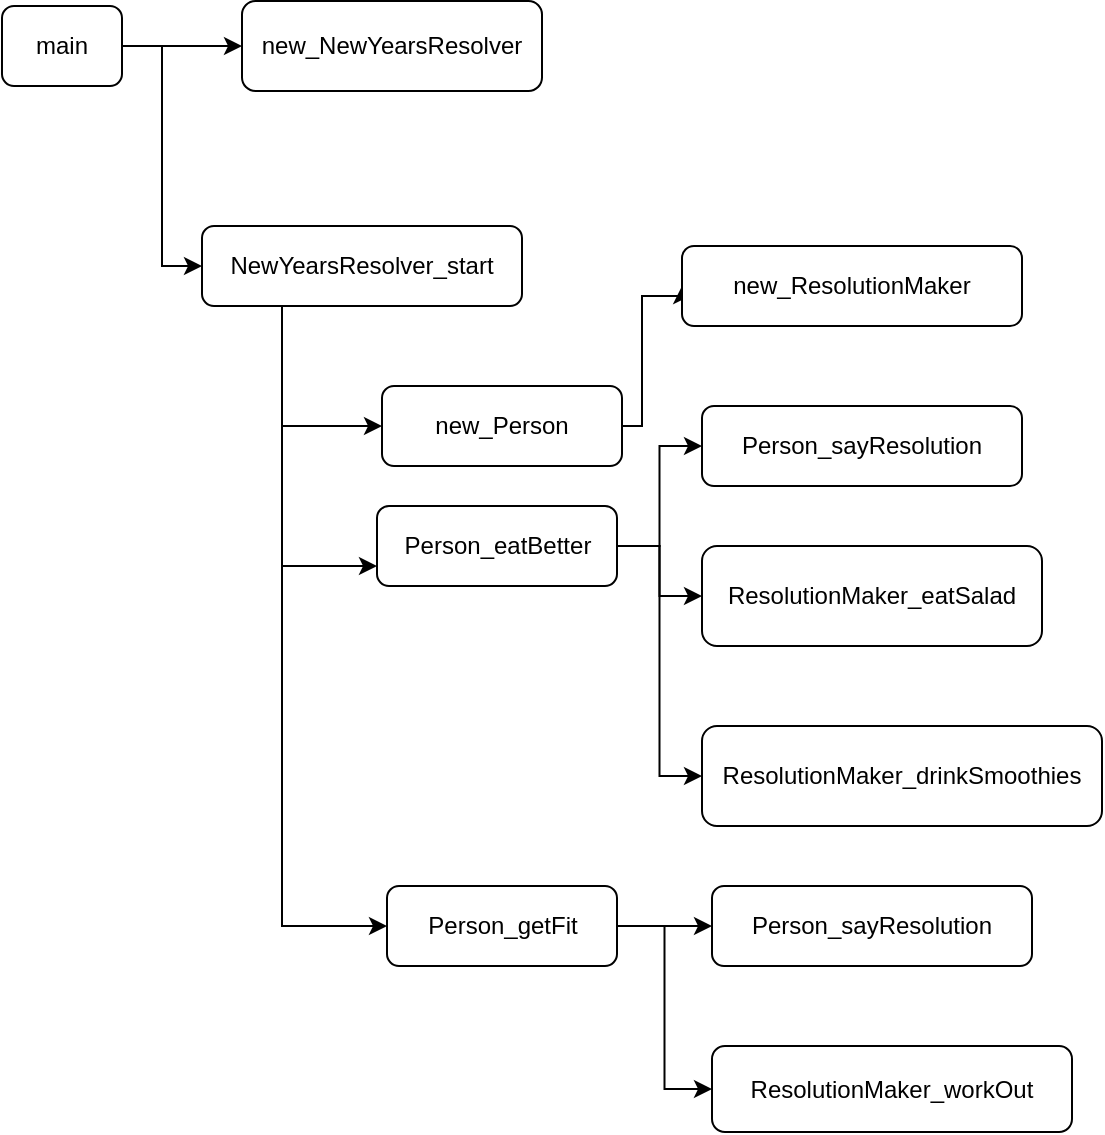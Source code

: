 <mxfile version="21.7.2" type="github">
  <diagram id="C5RBs43oDa-KdzZeNtuy" name="Page-1">
    <mxGraphModel dx="514" dy="722" grid="1" gridSize="10" guides="1" tooltips="1" connect="1" arrows="1" fold="1" page="1" pageScale="1" pageWidth="1169" pageHeight="1654" math="0" shadow="0">
      <root>
        <mxCell id="WIyWlLk6GJQsqaUBKTNV-0" />
        <mxCell id="WIyWlLk6GJQsqaUBKTNV-1" parent="WIyWlLk6GJQsqaUBKTNV-0" />
        <mxCell id="uNniVqdrkMxcKoAqIpW3-3" style="edgeStyle=orthogonalEdgeStyle;rounded=0;orthogonalLoop=1;jettySize=auto;html=1;entryX=0;entryY=0.5;entryDx=0;entryDy=0;" edge="1" parent="WIyWlLk6GJQsqaUBKTNV-1" source="WIyWlLk6GJQsqaUBKTNV-3" target="WIyWlLk6GJQsqaUBKTNV-12">
          <mxGeometry relative="1" as="geometry" />
        </mxCell>
        <mxCell id="uNniVqdrkMxcKoAqIpW3-5" style="edgeStyle=orthogonalEdgeStyle;rounded=0;orthogonalLoop=1;jettySize=auto;html=1;entryX=0;entryY=0.5;entryDx=0;entryDy=0;" edge="1" parent="WIyWlLk6GJQsqaUBKTNV-1" source="WIyWlLk6GJQsqaUBKTNV-3" target="uNniVqdrkMxcKoAqIpW3-0">
          <mxGeometry relative="1" as="geometry" />
        </mxCell>
        <mxCell id="WIyWlLk6GJQsqaUBKTNV-3" value="main" style="rounded=1;whiteSpace=wrap;html=1;fontSize=12;glass=0;strokeWidth=1;shadow=0;" parent="WIyWlLk6GJQsqaUBKTNV-1" vertex="1">
          <mxGeometry x="60" y="140" width="60" height="40" as="geometry" />
        </mxCell>
        <mxCell id="uNniVqdrkMxcKoAqIpW3-11" style="edgeStyle=orthogonalEdgeStyle;rounded=0;orthogonalLoop=1;jettySize=auto;html=1;entryX=0;entryY=0.5;entryDx=0;entryDy=0;" edge="1" parent="WIyWlLk6GJQsqaUBKTNV-1" source="WIyWlLk6GJQsqaUBKTNV-11" target="uNniVqdrkMxcKoAqIpW3-6">
          <mxGeometry relative="1" as="geometry">
            <Array as="points">
              <mxPoint x="380" y="350" />
              <mxPoint x="380" y="285" />
            </Array>
          </mxGeometry>
        </mxCell>
        <mxCell id="WIyWlLk6GJQsqaUBKTNV-11" value="new_Person" style="rounded=1;whiteSpace=wrap;html=1;fontSize=12;glass=0;strokeWidth=1;shadow=0;" parent="WIyWlLk6GJQsqaUBKTNV-1" vertex="1">
          <mxGeometry x="250" y="330" width="120" height="40" as="geometry" />
        </mxCell>
        <mxCell id="uNniVqdrkMxcKoAqIpW3-7" style="edgeStyle=orthogonalEdgeStyle;rounded=0;orthogonalLoop=1;jettySize=auto;html=1;exitX=0.5;exitY=1;exitDx=0;exitDy=0;entryX=0;entryY=0.5;entryDx=0;entryDy=0;" edge="1" parent="WIyWlLk6GJQsqaUBKTNV-1" source="WIyWlLk6GJQsqaUBKTNV-12" target="WIyWlLk6GJQsqaUBKTNV-11">
          <mxGeometry relative="1" as="geometry">
            <Array as="points">
              <mxPoint x="200" y="290" />
              <mxPoint x="200" y="350" />
            </Array>
          </mxGeometry>
        </mxCell>
        <mxCell id="uNniVqdrkMxcKoAqIpW3-20" style="edgeStyle=orthogonalEdgeStyle;rounded=0;orthogonalLoop=1;jettySize=auto;html=1;entryX=0;entryY=0.75;entryDx=0;entryDy=0;" edge="1" parent="WIyWlLk6GJQsqaUBKTNV-1" source="WIyWlLk6GJQsqaUBKTNV-12" target="uNniVqdrkMxcKoAqIpW3-4">
          <mxGeometry relative="1" as="geometry">
            <Array as="points">
              <mxPoint x="200" y="420" />
            </Array>
          </mxGeometry>
        </mxCell>
        <mxCell id="uNniVqdrkMxcKoAqIpW3-21" style="edgeStyle=orthogonalEdgeStyle;rounded=0;orthogonalLoop=1;jettySize=auto;html=1;exitX=0.25;exitY=1;exitDx=0;exitDy=0;entryX=0;entryY=0.5;entryDx=0;entryDy=0;" edge="1" parent="WIyWlLk6GJQsqaUBKTNV-1" source="WIyWlLk6GJQsqaUBKTNV-12" target="uNniVqdrkMxcKoAqIpW3-18">
          <mxGeometry relative="1" as="geometry" />
        </mxCell>
        <mxCell id="WIyWlLk6GJQsqaUBKTNV-12" value="NewYearsResolver_start" style="rounded=1;whiteSpace=wrap;html=1;fontSize=12;glass=0;strokeWidth=1;shadow=0;" parent="WIyWlLk6GJQsqaUBKTNV-1" vertex="1">
          <mxGeometry x="160" y="250" width="160" height="40" as="geometry" />
        </mxCell>
        <mxCell id="uNniVqdrkMxcKoAqIpW3-0" value="new_NewYearsResolver" style="rounded=1;whiteSpace=wrap;html=1;" vertex="1" parent="WIyWlLk6GJQsqaUBKTNV-1">
          <mxGeometry x="180" y="137.5" width="150" height="45" as="geometry" />
        </mxCell>
        <mxCell id="uNniVqdrkMxcKoAqIpW3-14" style="edgeStyle=orthogonalEdgeStyle;rounded=0;orthogonalLoop=1;jettySize=auto;html=1;entryX=0;entryY=0.5;entryDx=0;entryDy=0;" edge="1" parent="WIyWlLk6GJQsqaUBKTNV-1" source="uNniVqdrkMxcKoAqIpW3-4" target="uNniVqdrkMxcKoAqIpW3-12">
          <mxGeometry relative="1" as="geometry" />
        </mxCell>
        <mxCell id="uNniVqdrkMxcKoAqIpW3-15" style="edgeStyle=orthogonalEdgeStyle;rounded=0;orthogonalLoop=1;jettySize=auto;html=1;" edge="1" parent="WIyWlLk6GJQsqaUBKTNV-1" source="uNniVqdrkMxcKoAqIpW3-4" target="uNniVqdrkMxcKoAqIpW3-13">
          <mxGeometry relative="1" as="geometry" />
        </mxCell>
        <mxCell id="uNniVqdrkMxcKoAqIpW3-17" style="edgeStyle=orthogonalEdgeStyle;rounded=0;orthogonalLoop=1;jettySize=auto;html=1;entryX=0;entryY=0.5;entryDx=0;entryDy=0;" edge="1" parent="WIyWlLk6GJQsqaUBKTNV-1" source="uNniVqdrkMxcKoAqIpW3-4" target="uNniVqdrkMxcKoAqIpW3-16">
          <mxGeometry relative="1" as="geometry" />
        </mxCell>
        <mxCell id="uNniVqdrkMxcKoAqIpW3-4" value="Person_eatBetter" style="rounded=1;whiteSpace=wrap;html=1;" vertex="1" parent="WIyWlLk6GJQsqaUBKTNV-1">
          <mxGeometry x="247.5" y="390" width="120" height="40" as="geometry" />
        </mxCell>
        <mxCell id="uNniVqdrkMxcKoAqIpW3-6" value="new_ResolutionMaker" style="rounded=1;whiteSpace=wrap;html=1;" vertex="1" parent="WIyWlLk6GJQsqaUBKTNV-1">
          <mxGeometry x="400" y="260" width="170" height="40" as="geometry" />
        </mxCell>
        <mxCell id="uNniVqdrkMxcKoAqIpW3-12" value="Person_sayResolution" style="rounded=1;whiteSpace=wrap;html=1;" vertex="1" parent="WIyWlLk6GJQsqaUBKTNV-1">
          <mxGeometry x="410" y="340" width="160" height="40" as="geometry" />
        </mxCell>
        <mxCell id="uNniVqdrkMxcKoAqIpW3-13" value="ResolutionMaker_eatSalad" style="rounded=1;whiteSpace=wrap;html=1;" vertex="1" parent="WIyWlLk6GJQsqaUBKTNV-1">
          <mxGeometry x="410" y="410" width="170" height="50" as="geometry" />
        </mxCell>
        <mxCell id="uNniVqdrkMxcKoAqIpW3-16" value="ResolutionMaker_drinkSmoothies" style="rounded=1;whiteSpace=wrap;html=1;" vertex="1" parent="WIyWlLk6GJQsqaUBKTNV-1">
          <mxGeometry x="410" y="500" width="200" height="50" as="geometry" />
        </mxCell>
        <mxCell id="uNniVqdrkMxcKoAqIpW3-23" style="edgeStyle=orthogonalEdgeStyle;rounded=0;orthogonalLoop=1;jettySize=auto;html=1;exitX=1;exitY=0.5;exitDx=0;exitDy=0;entryX=0;entryY=0.5;entryDx=0;entryDy=0;" edge="1" parent="WIyWlLk6GJQsqaUBKTNV-1" source="uNniVqdrkMxcKoAqIpW3-18" target="uNniVqdrkMxcKoAqIpW3-22">
          <mxGeometry relative="1" as="geometry" />
        </mxCell>
        <mxCell id="uNniVqdrkMxcKoAqIpW3-25" style="edgeStyle=orthogonalEdgeStyle;rounded=0;orthogonalLoop=1;jettySize=auto;html=1;exitX=1;exitY=0.5;exitDx=0;exitDy=0;entryX=0;entryY=0.5;entryDx=0;entryDy=0;" edge="1" parent="WIyWlLk6GJQsqaUBKTNV-1" source="uNniVqdrkMxcKoAqIpW3-18" target="uNniVqdrkMxcKoAqIpW3-24">
          <mxGeometry relative="1" as="geometry" />
        </mxCell>
        <mxCell id="uNniVqdrkMxcKoAqIpW3-18" value="Person_getFit" style="rounded=1;whiteSpace=wrap;html=1;" vertex="1" parent="WIyWlLk6GJQsqaUBKTNV-1">
          <mxGeometry x="252.5" y="580" width="115" height="40" as="geometry" />
        </mxCell>
        <mxCell id="uNniVqdrkMxcKoAqIpW3-22" value="Person_sayResolution" style="rounded=1;whiteSpace=wrap;html=1;" vertex="1" parent="WIyWlLk6GJQsqaUBKTNV-1">
          <mxGeometry x="415" y="580" width="160" height="40" as="geometry" />
        </mxCell>
        <mxCell id="uNniVqdrkMxcKoAqIpW3-24" value="ResolutionMaker_workOut" style="rounded=1;whiteSpace=wrap;html=1;" vertex="1" parent="WIyWlLk6GJQsqaUBKTNV-1">
          <mxGeometry x="415" y="660" width="180" height="43" as="geometry" />
        </mxCell>
      </root>
    </mxGraphModel>
  </diagram>
</mxfile>
